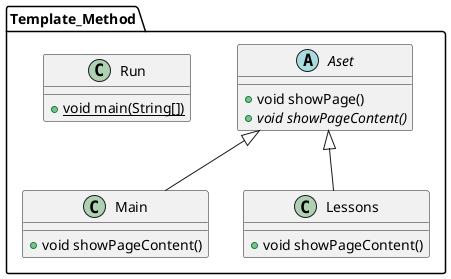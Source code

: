 @startuml
abstract class Template_Method.Aset {
+ void showPage()
+ {abstract}void showPageContent()
}
class Template_Method.Run {
+ {static} void main(String[])
}
class Template_Method.Main {
+ void showPageContent()
}
class Template_Method.Lessons {
+ void showPageContent()
}


Template_Method.Aset <|-- Template_Method.Main
Template_Method.Aset <|-- Template_Method.Lessons
@enduml